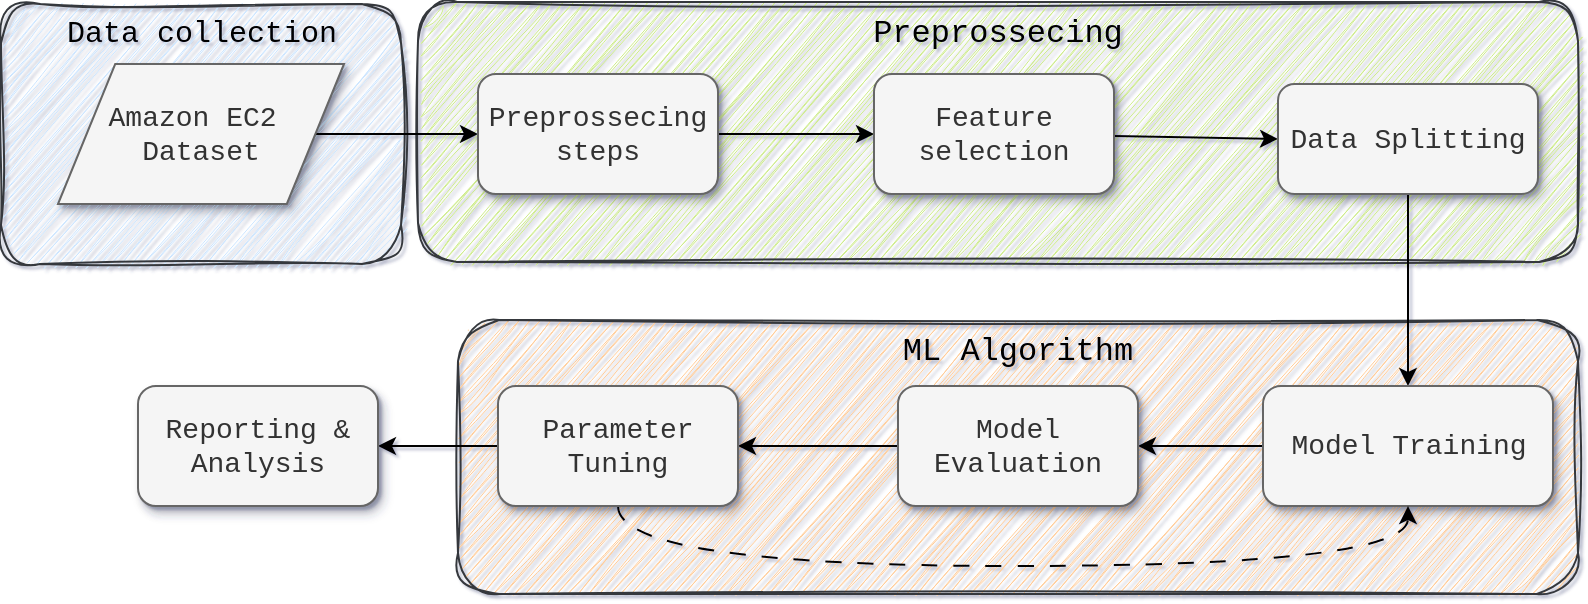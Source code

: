 <mxfile>
    <diagram name="Page-1" id="8ce9d11a-91a2-4d17-14d8-a56ed91bf033">
        <mxGraphModel dx="1096" dy="2515" grid="1" gridSize="10" guides="1" tooltips="1" connect="1" arrows="1" fold="1" page="1" pageScale="1" pageWidth="1100" pageHeight="850" background="none" math="0" shadow="1">
            <root>
                <mxCell id="0"/>
                <mxCell id="1" parent="0"/>
                <mxCell id="60" value="ML Algorithm" style="rounded=1;whiteSpace=wrap;html=1;fontSize=16;verticalAlign=top;horizontal=1;fontFamily=Courier New;strokeColor=#36393d;glass=0;shadow=0;sketch=1;curveFitting=1;jiggle=2;fillColor=#ffcc99;align=center;" vertex="1" parent="1">
                    <mxGeometry x="340" y="-1367" width="560" height="137" as="geometry"/>
                </mxCell>
                <mxCell id="59" value="Preprossecing" style="rounded=1;whiteSpace=wrap;html=1;fontSize=16;verticalAlign=top;horizontal=1;fontFamily=Courier New;strokeColor=#36393d;glass=0;shadow=0;sketch=1;curveFitting=1;jiggle=2;fillColor=#cdeb8b;align=center;" vertex="1" parent="1">
                    <mxGeometry x="320" y="-1526" width="580" height="130" as="geometry"/>
                </mxCell>
                <mxCell id="58" value="Data collection" style="rounded=1;whiteSpace=wrap;html=1;fontSize=15;verticalAlign=top;horizontal=1;fontFamily=Courier New;strokeColor=#36393d;glass=0;shadow=0;sketch=1;curveFitting=1;jiggle=2;fillColor=#cce5ff;" vertex="1" parent="1">
                    <mxGeometry x="111.5" y="-1525" width="200" height="130" as="geometry"/>
                </mxCell>
                <mxCell id="43" style="edgeStyle=none;html=1;exitX=1;exitY=0.5;exitDx=0;exitDy=0;entryX=0;entryY=0.5;entryDx=0;entryDy=0;fontSize=13;" edge="1" parent="1" source="35" target="37">
                    <mxGeometry relative="1" as="geometry"/>
                </mxCell>
                <mxCell id="35" value="Amazon EC2&amp;nbsp;&lt;br&gt;Dataset" style="shape=parallelogram;perimeter=parallelogramPerimeter;whiteSpace=wrap;html=1;rounded=0;shadow=1;labelBackgroundColor=none;strokeWidth=1;fontFamily=Courier New;fontSize=14;align=center;labelBorderColor=none;swimlaneLine=0;fillColor=#f5f5f5;strokeColor=#666666;fontColor=#333333;" vertex="1" parent="1">
                    <mxGeometry x="140" y="-1495" width="143" height="70" as="geometry"/>
                </mxCell>
                <mxCell id="44" style="edgeStyle=none;html=1;exitX=1;exitY=0.5;exitDx=0;exitDy=0;entryX=0;entryY=0.5;entryDx=0;entryDy=0;fontSize=13;" edge="1" parent="1" source="37" target="38">
                    <mxGeometry relative="1" as="geometry"/>
                </mxCell>
                <mxCell id="37" value="Preprossecing&lt;br&gt;steps" style="rounded=1;whiteSpace=wrap;html=1;shadow=1;labelBackgroundColor=none;strokeWidth=1;fontFamily=Courier New;fontSize=14;align=center;shape=label;perimeter=rectanglePerimeter;labelBorderColor=none;swimlaneLine=0;fillColor=#f5f5f5;strokeColor=#666666;fontColor=#333333;" vertex="1" parent="1">
                    <mxGeometry x="350" y="-1490" width="120" height="60" as="geometry"/>
                </mxCell>
                <mxCell id="46" style="edgeStyle=none;html=1;entryX=0;entryY=0.5;entryDx=0;entryDy=0;fontSize=13;" edge="1" parent="1" source="38" target="45">
                    <mxGeometry relative="1" as="geometry"/>
                </mxCell>
                <mxCell id="38" value="Feature selection" style="whiteSpace=wrap;html=1;fontSize=14;fontFamily=Courier New;fillColor=#f5f5f5;strokeColor=#666666;fontColor=#333333;rounded=1;shadow=1;labelBackgroundColor=none;strokeWidth=1;labelBorderColor=none;" vertex="1" parent="1">
                    <mxGeometry x="548" y="-1490" width="120" height="60" as="geometry"/>
                </mxCell>
                <mxCell id="49" value="" style="edgeStyle=none;html=1;fontSize=13;" edge="1" parent="1" source="45" target="48">
                    <mxGeometry relative="1" as="geometry"/>
                </mxCell>
                <mxCell id="45" value="Data Splitting" style="whiteSpace=wrap;html=1;fontSize=14;fontFamily=Courier New;fillColor=#f5f5f5;strokeColor=#666666;fontColor=#333333;rounded=1;shadow=1;labelBackgroundColor=none;strokeWidth=1;labelBorderColor=none;" vertex="1" parent="1">
                    <mxGeometry x="750" y="-1485" width="130" height="55" as="geometry"/>
                </mxCell>
                <mxCell id="51" value="" style="edgeStyle=none;html=1;fontSize=13;" edge="1" parent="1" source="48" target="50">
                    <mxGeometry relative="1" as="geometry"/>
                </mxCell>
                <mxCell id="48" value="Model Training" style="whiteSpace=wrap;html=1;fontSize=14;fontFamily=Courier New;fillColor=#f5f5f5;strokeColor=#666666;fontColor=#333333;rounded=1;shadow=1;labelBackgroundColor=none;strokeWidth=1;labelBorderColor=none;" vertex="1" parent="1">
                    <mxGeometry x="742.5" y="-1334" width="145" height="60" as="geometry"/>
                </mxCell>
                <mxCell id="53" style="edgeStyle=none;html=1;entryX=1;entryY=0.5;entryDx=0;entryDy=0;fontSize=13;" edge="1" parent="1" source="50" target="52">
                    <mxGeometry relative="1" as="geometry"/>
                </mxCell>
                <mxCell id="50" value="Model Evaluation" style="whiteSpace=wrap;html=1;fontSize=14;fontFamily=Courier New;fillColor=#f5f5f5;strokeColor=#666666;fontColor=#333333;rounded=1;shadow=1;labelBackgroundColor=none;strokeWidth=1;labelBorderColor=none;" vertex="1" parent="1">
                    <mxGeometry x="560" y="-1334" width="120" height="60" as="geometry"/>
                </mxCell>
                <mxCell id="55" style="edgeStyle=none;html=1;exitX=0;exitY=0.5;exitDx=0;exitDy=0;entryX=1;entryY=0.5;entryDx=0;entryDy=0;fontSize=13;" edge="1" parent="1" source="52" target="54">
                    <mxGeometry relative="1" as="geometry"/>
                </mxCell>
                <mxCell id="56" style="edgeStyle=orthogonalEdgeStyle;html=1;exitX=0.5;exitY=1;exitDx=0;exitDy=0;entryX=0.5;entryY=1;entryDx=0;entryDy=0;fontSize=13;curved=1;dashed=1;dashPattern=8 8;" edge="1" parent="1" source="52" target="48">
                    <mxGeometry relative="1" as="geometry">
                        <Array as="points">
                            <mxPoint x="420" y="-1244"/>
                            <mxPoint x="815" y="-1244"/>
                        </Array>
                    </mxGeometry>
                </mxCell>
                <mxCell id="52" value="Parameter Tuning" style="whiteSpace=wrap;html=1;fontSize=14;fontFamily=Courier New;fillColor=#f5f5f5;strokeColor=#666666;fontColor=#333333;rounded=1;shadow=1;labelBackgroundColor=none;strokeWidth=1;labelBorderColor=none;" vertex="1" parent="1">
                    <mxGeometry x="360" y="-1334" width="120" height="60" as="geometry"/>
                </mxCell>
                <mxCell id="54" value="Reporting &amp;amp;&lt;br&gt;Analysis" style="whiteSpace=wrap;html=1;fontSize=14;fontFamily=Courier New;fillColor=#f5f5f5;strokeColor=#666666;fontColor=#333333;rounded=1;shadow=1;labelBackgroundColor=none;strokeWidth=1;labelBorderColor=none;" vertex="1" parent="1">
                    <mxGeometry x="180" y="-1334" width="120" height="60" as="geometry"/>
                </mxCell>
            </root>
        </mxGraphModel>
    </diagram>
</mxfile>